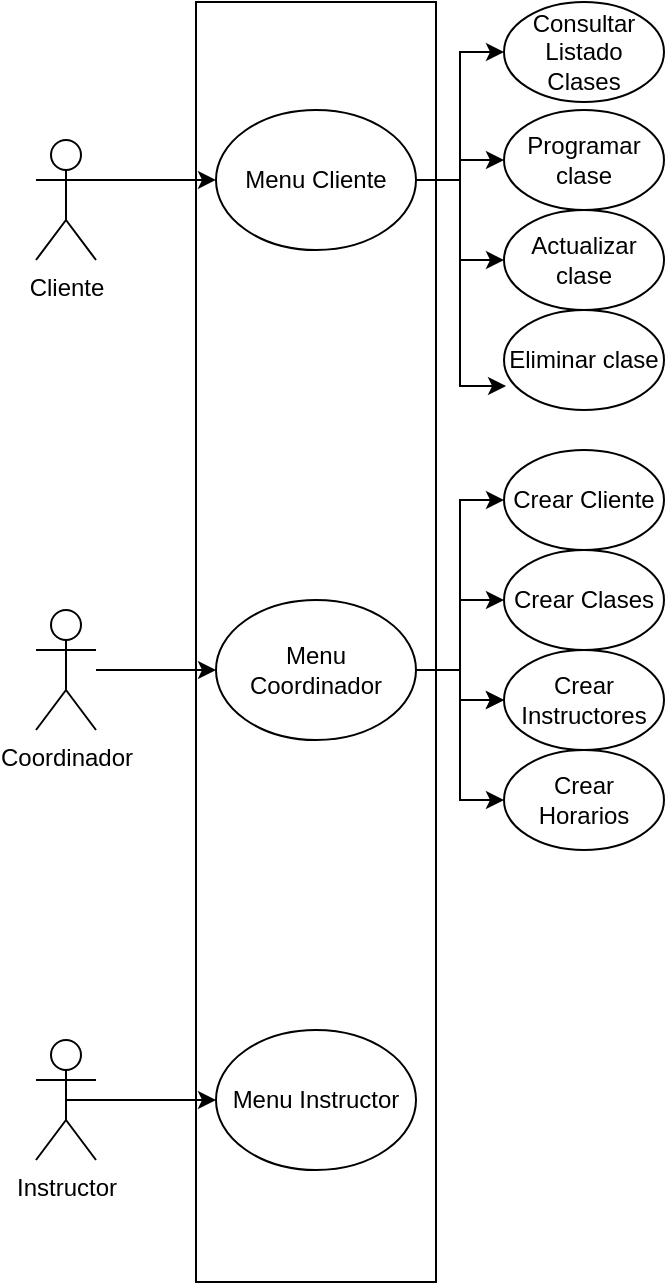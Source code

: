 <mxfile version="15.2.9" type="github"><diagram id="orbvW4icIresRJUPt5oi" name="Page-1"><mxGraphModel dx="526" dy="1619" grid="1" gridSize="10" guides="1" tooltips="1" connect="1" arrows="1" fold="1" page="1" pageScale="1" pageWidth="827" pageHeight="1169" math="0" shadow="0"><root><mxCell id="0"/><mxCell id="1" parent="0"/><mxCell id="mcoX3NbD7hPJk5WacRjC-4" value="" style="rounded=0;whiteSpace=wrap;html=1;" vertex="1" parent="1"><mxGeometry x="180" y="-904" width="120" height="640" as="geometry"/></mxCell><mxCell id="mcoX3NbD7hPJk5WacRjC-15" style="edgeStyle=orthogonalEdgeStyle;rounded=0;orthogonalLoop=1;jettySize=auto;html=1;exitX=1;exitY=0.333;exitDx=0;exitDy=0;exitPerimeter=0;" edge="1" parent="1" source="mcoX3NbD7hPJk5WacRjC-5" target="mcoX3NbD7hPJk5WacRjC-11"><mxGeometry relative="1" as="geometry"/></mxCell><mxCell id="mcoX3NbD7hPJk5WacRjC-5" value="Cliente" style="shape=umlActor;verticalLabelPosition=bottom;verticalAlign=top;html=1;outlineConnect=0;" vertex="1" parent="1"><mxGeometry x="100" y="-835" width="30" height="60" as="geometry"/></mxCell><mxCell id="mcoX3NbD7hPJk5WacRjC-38" style="edgeStyle=orthogonalEdgeStyle;rounded=0;orthogonalLoop=1;jettySize=auto;html=1;exitX=0.5;exitY=0.5;exitDx=0;exitDy=0;exitPerimeter=0;" edge="1" parent="1" source="mcoX3NbD7hPJk5WacRjC-6" target="mcoX3NbD7hPJk5WacRjC-12"><mxGeometry relative="1" as="geometry"><mxPoint x="130" y="-370" as="targetPoint"/></mxGeometry></mxCell><mxCell id="mcoX3NbD7hPJk5WacRjC-6" value="Instructor" style="shape=umlActor;verticalLabelPosition=bottom;verticalAlign=top;html=1;outlineConnect=0;" vertex="1" parent="1"><mxGeometry x="100" y="-385" width="30" height="60" as="geometry"/></mxCell><mxCell id="mcoX3NbD7hPJk5WacRjC-31" style="edgeStyle=orthogonalEdgeStyle;rounded=0;orthogonalLoop=1;jettySize=auto;html=1;" edge="1" parent="1" source="mcoX3NbD7hPJk5WacRjC-10" target="mcoX3NbD7hPJk5WacRjC-13"><mxGeometry relative="1" as="geometry"/></mxCell><mxCell id="mcoX3NbD7hPJk5WacRjC-10" value="Coordinador" style="shape=umlActor;verticalLabelPosition=bottom;verticalAlign=top;html=1;outlineConnect=0;" vertex="1" parent="1"><mxGeometry x="100" y="-600" width="30" height="60" as="geometry"/></mxCell><mxCell id="mcoX3NbD7hPJk5WacRjC-20" style="edgeStyle=orthogonalEdgeStyle;rounded=0;orthogonalLoop=1;jettySize=auto;html=1;entryX=0;entryY=0.5;entryDx=0;entryDy=0;" edge="1" parent="1" source="mcoX3NbD7hPJk5WacRjC-11" target="mcoX3NbD7hPJk5WacRjC-16"><mxGeometry relative="1" as="geometry"/></mxCell><mxCell id="mcoX3NbD7hPJk5WacRjC-21" style="edgeStyle=orthogonalEdgeStyle;rounded=0;orthogonalLoop=1;jettySize=auto;html=1;" edge="1" parent="1" source="mcoX3NbD7hPJk5WacRjC-11" target="mcoX3NbD7hPJk5WacRjC-17"><mxGeometry relative="1" as="geometry"/></mxCell><mxCell id="mcoX3NbD7hPJk5WacRjC-22" style="edgeStyle=orthogonalEdgeStyle;rounded=0;orthogonalLoop=1;jettySize=auto;html=1;" edge="1" parent="1" source="mcoX3NbD7hPJk5WacRjC-11" target="mcoX3NbD7hPJk5WacRjC-18"><mxGeometry relative="1" as="geometry"/></mxCell><mxCell id="mcoX3NbD7hPJk5WacRjC-23" style="edgeStyle=orthogonalEdgeStyle;rounded=0;orthogonalLoop=1;jettySize=auto;html=1;entryX=0.013;entryY=0.76;entryDx=0;entryDy=0;entryPerimeter=0;" edge="1" parent="1" source="mcoX3NbD7hPJk5WacRjC-11" target="mcoX3NbD7hPJk5WacRjC-19"><mxGeometry relative="1" as="geometry"/></mxCell><mxCell id="mcoX3NbD7hPJk5WacRjC-11" value="Menu Cliente" style="ellipse;whiteSpace=wrap;html=1;" vertex="1" parent="1"><mxGeometry x="190" y="-850" width="100" height="70" as="geometry"/></mxCell><mxCell id="mcoX3NbD7hPJk5WacRjC-12" value="Menu Instructor" style="ellipse;whiteSpace=wrap;html=1;" vertex="1" parent="1"><mxGeometry x="190" y="-390" width="100" height="70" as="geometry"/></mxCell><mxCell id="mcoX3NbD7hPJk5WacRjC-33" style="edgeStyle=orthogonalEdgeStyle;rounded=0;orthogonalLoop=1;jettySize=auto;html=1;entryX=0;entryY=0.5;entryDx=0;entryDy=0;" edge="1" parent="1" source="mcoX3NbD7hPJk5WacRjC-13" target="mcoX3NbD7hPJk5WacRjC-25"><mxGeometry relative="1" as="geometry"/></mxCell><mxCell id="mcoX3NbD7hPJk5WacRjC-34" style="edgeStyle=orthogonalEdgeStyle;rounded=0;orthogonalLoop=1;jettySize=auto;html=1;entryX=0;entryY=0.5;entryDx=0;entryDy=0;" edge="1" parent="1" source="mcoX3NbD7hPJk5WacRjC-13" target="mcoX3NbD7hPJk5WacRjC-26"><mxGeometry relative="1" as="geometry"/></mxCell><mxCell id="mcoX3NbD7hPJk5WacRjC-35" style="edgeStyle=orthogonalEdgeStyle;rounded=0;orthogonalLoop=1;jettySize=auto;html=1;entryX=0;entryY=0.5;entryDx=0;entryDy=0;" edge="1" parent="1" source="mcoX3NbD7hPJk5WacRjC-13" target="mcoX3NbD7hPJk5WacRjC-27"><mxGeometry relative="1" as="geometry"/></mxCell><mxCell id="mcoX3NbD7hPJk5WacRjC-36" value="" style="edgeStyle=orthogonalEdgeStyle;rounded=0;orthogonalLoop=1;jettySize=auto;html=1;" edge="1" parent="1" source="mcoX3NbD7hPJk5WacRjC-13" target="mcoX3NbD7hPJk5WacRjC-26"><mxGeometry relative="1" as="geometry"/></mxCell><mxCell id="mcoX3NbD7hPJk5WacRjC-37" style="edgeStyle=orthogonalEdgeStyle;rounded=0;orthogonalLoop=1;jettySize=auto;html=1;entryX=0;entryY=0.5;entryDx=0;entryDy=0;" edge="1" parent="1" source="mcoX3NbD7hPJk5WacRjC-13" target="mcoX3NbD7hPJk5WacRjC-24"><mxGeometry relative="1" as="geometry"/></mxCell><mxCell id="mcoX3NbD7hPJk5WacRjC-13" value="Menu Coordinador" style="ellipse;whiteSpace=wrap;html=1;" vertex="1" parent="1"><mxGeometry x="190" y="-605" width="100" height="70" as="geometry"/></mxCell><mxCell id="mcoX3NbD7hPJk5WacRjC-16" value="Consultar Listado Clases" style="ellipse;whiteSpace=wrap;html=1;" vertex="1" parent="1"><mxGeometry x="334" y="-904" width="80" height="50" as="geometry"/></mxCell><mxCell id="mcoX3NbD7hPJk5WacRjC-17" value="Programar clase" style="ellipse;whiteSpace=wrap;html=1;" vertex="1" parent="1"><mxGeometry x="334" y="-850" width="80" height="50" as="geometry"/></mxCell><mxCell id="mcoX3NbD7hPJk5WacRjC-18" value="Actualizar clase" style="ellipse;whiteSpace=wrap;html=1;" vertex="1" parent="1"><mxGeometry x="334" y="-800" width="80" height="50" as="geometry"/></mxCell><mxCell id="mcoX3NbD7hPJk5WacRjC-19" value="Eliminar clase" style="ellipse;whiteSpace=wrap;html=1;" vertex="1" parent="1"><mxGeometry x="334" y="-750" width="80" height="50" as="geometry"/></mxCell><mxCell id="mcoX3NbD7hPJk5WacRjC-24" value="Crear Cliente" style="ellipse;whiteSpace=wrap;html=1;" vertex="1" parent="1"><mxGeometry x="334" y="-680" width="80" height="50" as="geometry"/></mxCell><mxCell id="mcoX3NbD7hPJk5WacRjC-25" value="Crear Clases" style="ellipse;whiteSpace=wrap;html=1;" vertex="1" parent="1"><mxGeometry x="334" y="-630" width="80" height="50" as="geometry"/></mxCell><mxCell id="mcoX3NbD7hPJk5WacRjC-26" value="Crear Instructores" style="ellipse;whiteSpace=wrap;html=1;" vertex="1" parent="1"><mxGeometry x="334" y="-580" width="80" height="50" as="geometry"/></mxCell><mxCell id="mcoX3NbD7hPJk5WacRjC-27" value="Crear Horarios" style="ellipse;whiteSpace=wrap;html=1;" vertex="1" parent="1"><mxGeometry x="334" y="-530" width="80" height="50" as="geometry"/></mxCell></root></mxGraphModel></diagram></mxfile>